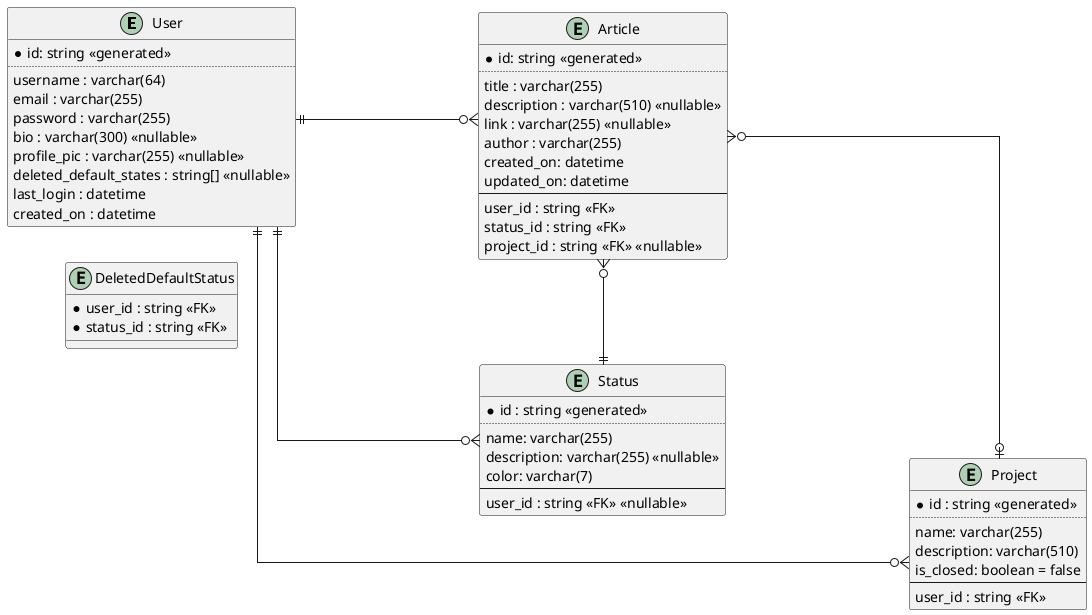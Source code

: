 @startuml entity-relationship-diagram
left to right direction

' avoid problems with angled crows feet
skinparam linetype ortho

together {
    entity "User" as user {
        *id: string <<generated>>
        ..
        username : varchar(64)
        email : varchar(255)
        password : varchar(255)
        bio : varchar(300) <<nullable>>
        ' url to storage of profile pictures
        profile_pic : varchar(255) <<nullable>>
        deleted_default_states : string[] <<nullable>>
        last_login : datetime
        created_on : datetime
    }

    entity "DeletedDefaultStatus" as deletedStatus {
      *user_id : string <<FK>>
      *status_id : string <<FK>>
    }

    entity "Article" as article {
        *id: string <<generated>>
        ..
        title : varchar(255)
        description : varchar(510) <<nullable>>
        link : varchar(255) <<nullable>>
        author : varchar(255)
        created_on: datetime
        updated_on: datetime
        --
        user_id : string <<FK>>
        status_id : string <<FK>>
        project_id : string <<FK>> <<nullable>>
    }
}

entity "Status" as status {
  *id : string <<generated>>
  ..
  name: varchar(255)
  description: varchar(255) <<nullable>>
  color: varchar(7)
  --
  ' user id is null for all the default states
  user_id : string <<FK>> <<nullable>>
}

entity "Project" as project {
  *id : string <<generated>>
  ..
  name: varchar(255)
  description: varchar(510)
  is_closed: boolean = false
  --
  user_id : string <<FK>>
}

' || = exactly one
' |o = zero or one
' }| = one or many
' }o = zero or many

' one user can have many articles, but one article can only have one user
user ||----o{ article
user ||----o{ status
user ||----o{ project
status ||----o{ article
article }o----o| project

@enduml
